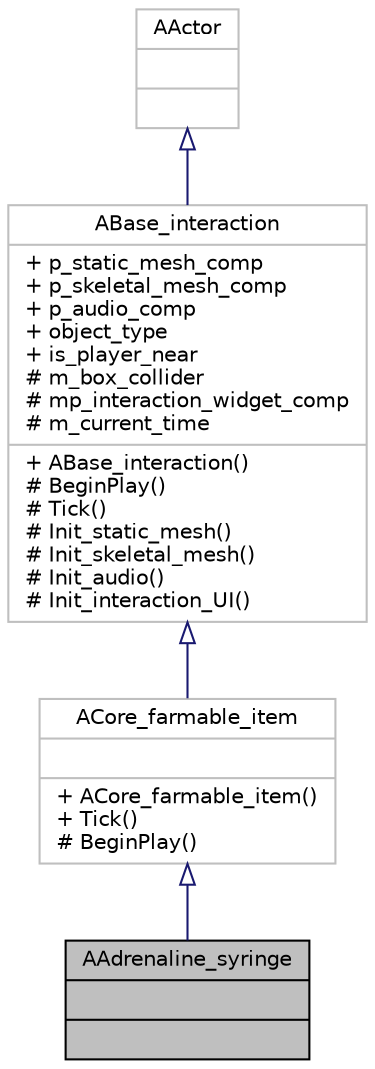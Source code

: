 digraph "AAdrenaline_syringe"
{
 // LATEX_PDF_SIZE
  edge [fontname="Helvetica",fontsize="10",labelfontname="Helvetica",labelfontsize="10"];
  node [fontname="Helvetica",fontsize="10",shape=record];
  Node1 [label="{AAdrenaline_syringe\n||}",height=0.2,width=0.4,color="black", fillcolor="grey75", style="filled", fontcolor="black",tooltip=" "];
  Node2 -> Node1 [dir="back",color="midnightblue",fontsize="10",style="solid",arrowtail="onormal"];
  Node2 [label="{ACore_farmable_item\n||+ ACore_farmable_item()\l+ Tick()\l# BeginPlay()\l}",height=0.2,width=0.4,color="grey75", fillcolor="white", style="filled",URL="$class_a_core__farmable__item.html",tooltip=" "];
  Node3 -> Node2 [dir="back",color="midnightblue",fontsize="10",style="solid",arrowtail="onormal"];
  Node3 [label="{ABase_interaction\n|+ p_static_mesh_comp\l+ p_skeletal_mesh_comp\l+ p_audio_comp\l+ object_type\l+ is_player_near\l# m_box_collider\l# mp_interaction_widget_comp\l# m_current_time\l|+ ABase_interaction()\l# BeginPlay()\l# Tick()\l# Init_static_mesh()\l# Init_skeletal_mesh()\l# Init_audio()\l# Init_interaction_UI()\l}",height=0.2,width=0.4,color="grey75", fillcolor="white", style="filled",URL="$class_a_base__interaction.html",tooltip=" "];
  Node4 -> Node3 [dir="back",color="midnightblue",fontsize="10",style="solid",arrowtail="onormal"];
  Node4 [label="{AActor\n||}",height=0.2,width=0.4,color="grey75", fillcolor="white", style="filled",tooltip=" "];
}
